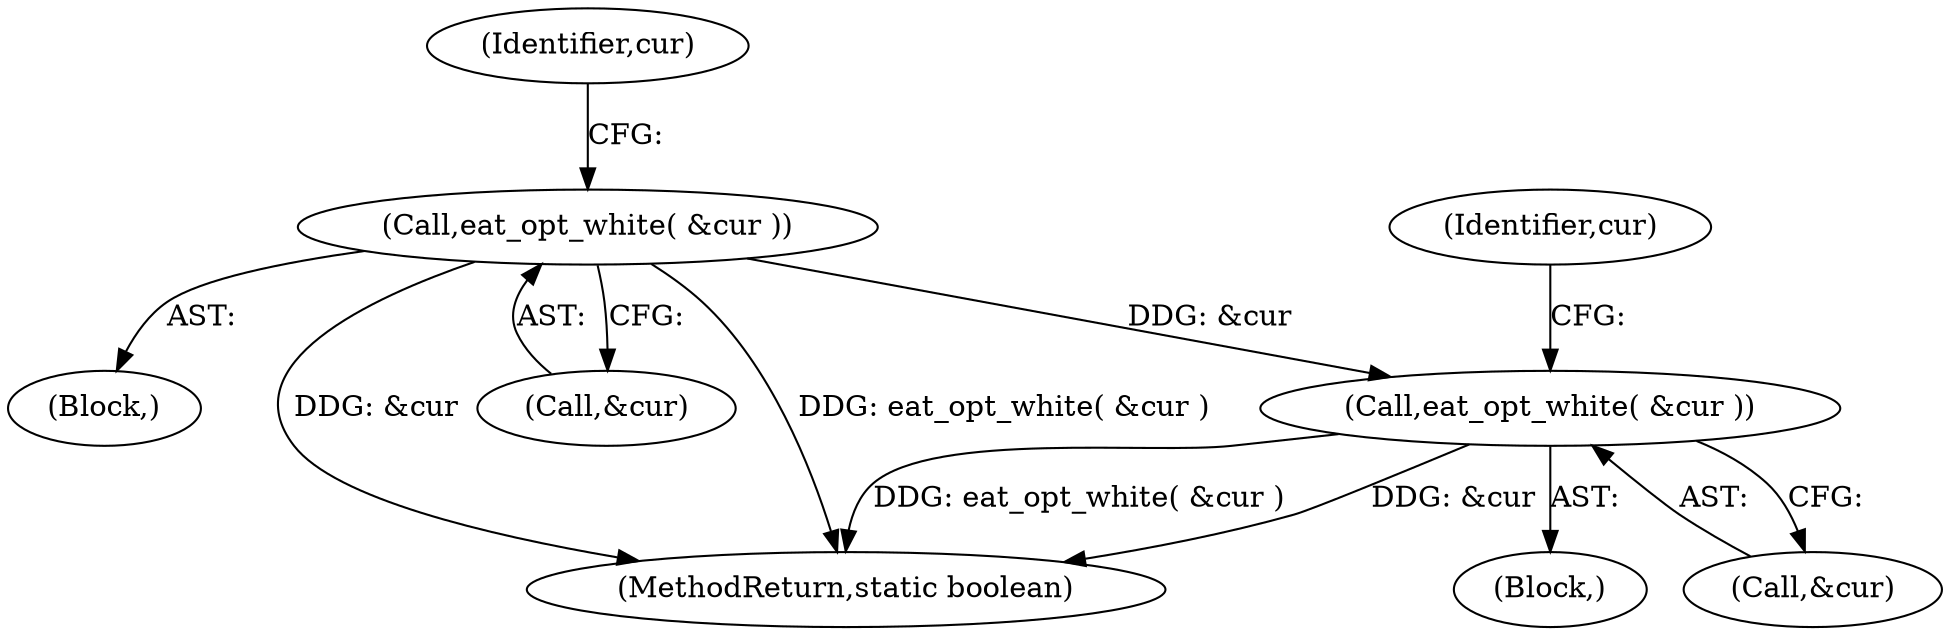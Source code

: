 digraph "0_virglrenderer_e534b51ca3c3cd25f3990589932a9ed711c59b27@pointer" {
"1000637" [label="(Call,eat_opt_white( &cur ))"];
"1000622" [label="(Call,eat_opt_white( &cur ))"];
"1000615" [label="(Block,)"];
"1004155" [label="(MethodReturn,static boolean)"];
"1000623" [label="(Call,&cur)"];
"1000638" [label="(Call,&cur)"];
"1000622" [label="(Call,eat_opt_white( &cur ))"];
"1000644" [label="(Identifier,cur)"];
"1000630" [label="(Block,)"];
"1000637" [label="(Call,eat_opt_white( &cur ))"];
"1000628" [label="(Identifier,cur)"];
"1000637" -> "1000630"  [label="AST: "];
"1000637" -> "1000638"  [label="CFG: "];
"1000638" -> "1000637"  [label="AST: "];
"1000644" -> "1000637"  [label="CFG: "];
"1000637" -> "1004155"  [label="DDG: &cur"];
"1000637" -> "1004155"  [label="DDG: eat_opt_white( &cur )"];
"1000622" -> "1000637"  [label="DDG: &cur"];
"1000622" -> "1000615"  [label="AST: "];
"1000622" -> "1000623"  [label="CFG: "];
"1000623" -> "1000622"  [label="AST: "];
"1000628" -> "1000622"  [label="CFG: "];
"1000622" -> "1004155"  [label="DDG: eat_opt_white( &cur )"];
"1000622" -> "1004155"  [label="DDG: &cur"];
}
